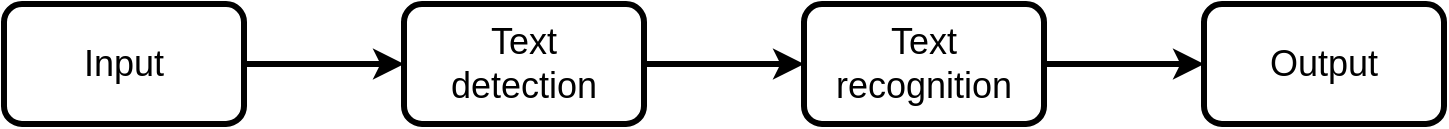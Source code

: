 <mxfile>
    <diagram id="YwhgxR32_Oy_AQq55r3D" name="ページ1">
        <mxGraphModel dx="830" dy="771" grid="1" gridSize="10" guides="1" tooltips="1" connect="1" arrows="1" fold="1" page="1" pageScale="1" pageWidth="827" pageHeight="1169" background="#ffffff" math="0" shadow="0">
            <root>
                <mxCell id="0"/>
                <mxCell id="1" parent="0"/>
                <mxCell id="10" style="edgeStyle=none;html=1;exitX=1;exitY=0.5;exitDx=0;exitDy=0;entryX=0;entryY=0.5;entryDx=0;entryDy=0;strokeColor=#000000;strokeWidth=3;" edge="1" parent="1" source="4" target="5">
                    <mxGeometry relative="1" as="geometry"/>
                </mxCell>
                <mxCell id="4" value="&lt;font color=&quot;#000000&quot; style=&quot;font-size: 18px&quot;&gt;Text recognition&lt;/font&gt;" style="rounded=1;whiteSpace=wrap;html=1;fillColor=#FFFFFF;strokeColor=#000000;strokeWidth=3;" vertex="1" parent="1">
                    <mxGeometry x="560" y="240" width="120" height="60" as="geometry"/>
                </mxCell>
                <mxCell id="5" value="&lt;font color=&quot;#000000&quot; style=&quot;font-size: 18px&quot;&gt;Output&lt;/font&gt;" style="rounded=1;whiteSpace=wrap;html=1;fillColor=#FFFFFF;strokeColor=#000000;strokeWidth=3;" vertex="1" parent="1">
                    <mxGeometry x="760" y="240" width="120" height="60" as="geometry"/>
                </mxCell>
                <mxCell id="9" style="edgeStyle=none;html=1;exitX=1;exitY=0.5;exitDx=0;exitDy=0;entryX=0;entryY=0.5;entryDx=0;entryDy=0;strokeColor=#000000;strokeWidth=3;" edge="1" parent="1" source="6" target="4">
                    <mxGeometry relative="1" as="geometry"/>
                </mxCell>
                <mxCell id="6" value="&lt;font color=&quot;#000000&quot; style=&quot;font-size: 18px&quot;&gt;Text&lt;/font&gt; &lt;br&gt;&lt;font color=&quot;#000000&quot; style=&quot;font-size: 18px&quot;&gt;detection&lt;/font&gt;" style="rounded=1;whiteSpace=wrap;html=1;fillColor=#FFFFFF;strokeColor=#000000;strokeWidth=3;" vertex="1" parent="1">
                    <mxGeometry x="360" y="240" width="120" height="60" as="geometry"/>
                </mxCell>
                <mxCell id="8" style="edgeStyle=none;html=1;exitX=1;exitY=0.5;exitDx=0;exitDy=0;entryX=0;entryY=0.5;entryDx=0;entryDy=0;strokeColor=#000000;strokeWidth=3;" edge="1" parent="1" source="7" target="6">
                    <mxGeometry relative="1" as="geometry"/>
                </mxCell>
                <mxCell id="7" value="&lt;font color=&quot;#000000&quot; style=&quot;font-size: 18px&quot;&gt;Input&lt;/font&gt;" style="rounded=1;whiteSpace=wrap;html=1;fillColor=#FFFFFF;strokeColor=#000000;strokeWidth=3;" vertex="1" parent="1">
                    <mxGeometry x="160" y="240" width="120" height="60" as="geometry"/>
                </mxCell>
            </root>
        </mxGraphModel>
    </diagram>
</mxfile>